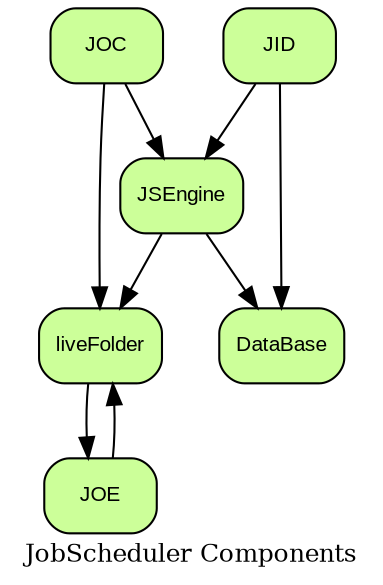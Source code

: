  digraph "JobScheduler Components" { 
 rankdir = TB; size = "8.27,11.69" ;

 graph [ 
 label = "JobScheduler Components"
 fontsize = 12
 ]; 
 node [ 
 fontsize = 10
 shape = "box"
 style = "rounded,filled" 
 fontname = "Arial" 
 fillcolor = "#CCFF99" 
 ]; 


"JSEngine" -> "liveFolder"
"JSEngine" -> "DataBase"
"JID" -> "DataBase"

"JOC" -> "liveFolder"
"JOC" -> "JSEngine"
"JID" -> "JSEngine"

"JOE" -> "liveFolder"
"liveFolder" -> "JOE"

}